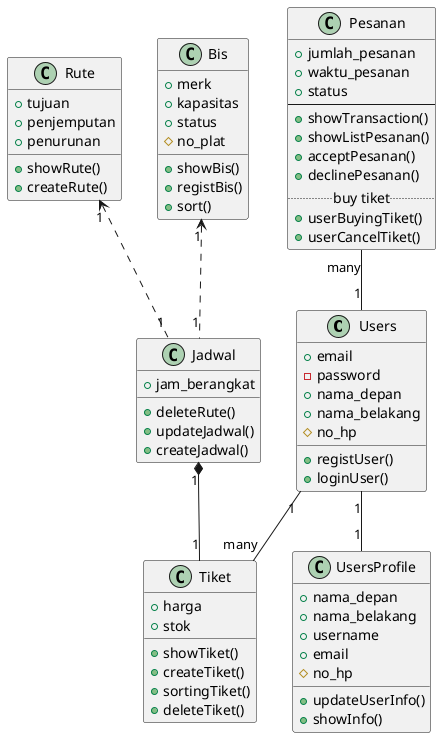 @startuml class diagram

' class User
class Users {
    + email
    - password
    + nama_depan
    + nama_belakang
    # no_hp
    
    + registUser()
    + loginUser()
}

' class UserProfile
class UsersProfile {
    + nama_depan
    + nama_belakang
    + username
    + email
    # no_hp

    + updateUserInfo()
    + showInfo()
}

' class Jadwal
class Jadwal {
    + jam_berangkat

    + deleteRute()
    + updateJadwal()
    + createJadwal()
}

' class Rute
class Rute {
    + tujuan
    + penjemputan
    + penurunan

    + showRute()
    + createRute()
}

' class Bis
class Bis {
    + merk
    + kapasitas
    + status
    # no_plat

    + showBis()
    + registBis()
    + sort()
}

' class Tiket
class Tiket {
    + harga
    + stok 

    + showTiket()
    + createTiket()
    + sortingTiket()
    + deleteTiket()
}

' class Pesanan
class Pesanan {
    + jumlah_pesanan
    + waktu_pesanan
    + status
    --
    + showTransaction()
    + showListPesanan()
    + acceptPesanan()
    + declinePesanan()
    .. buy tiket ..
    + userBuyingTiket()
    + userCancelTiket()
}

' relasi class
Jadwal "1" *-- "1" Tiket
Rute "1" <.. "1" Jadwal
Bis "1" <.. "1" Jadwal
Users "1" -- "many" Tiket
Users "1" -- "1" UsersProfile
Pesanan "many" -- "1" Users

@enduml
